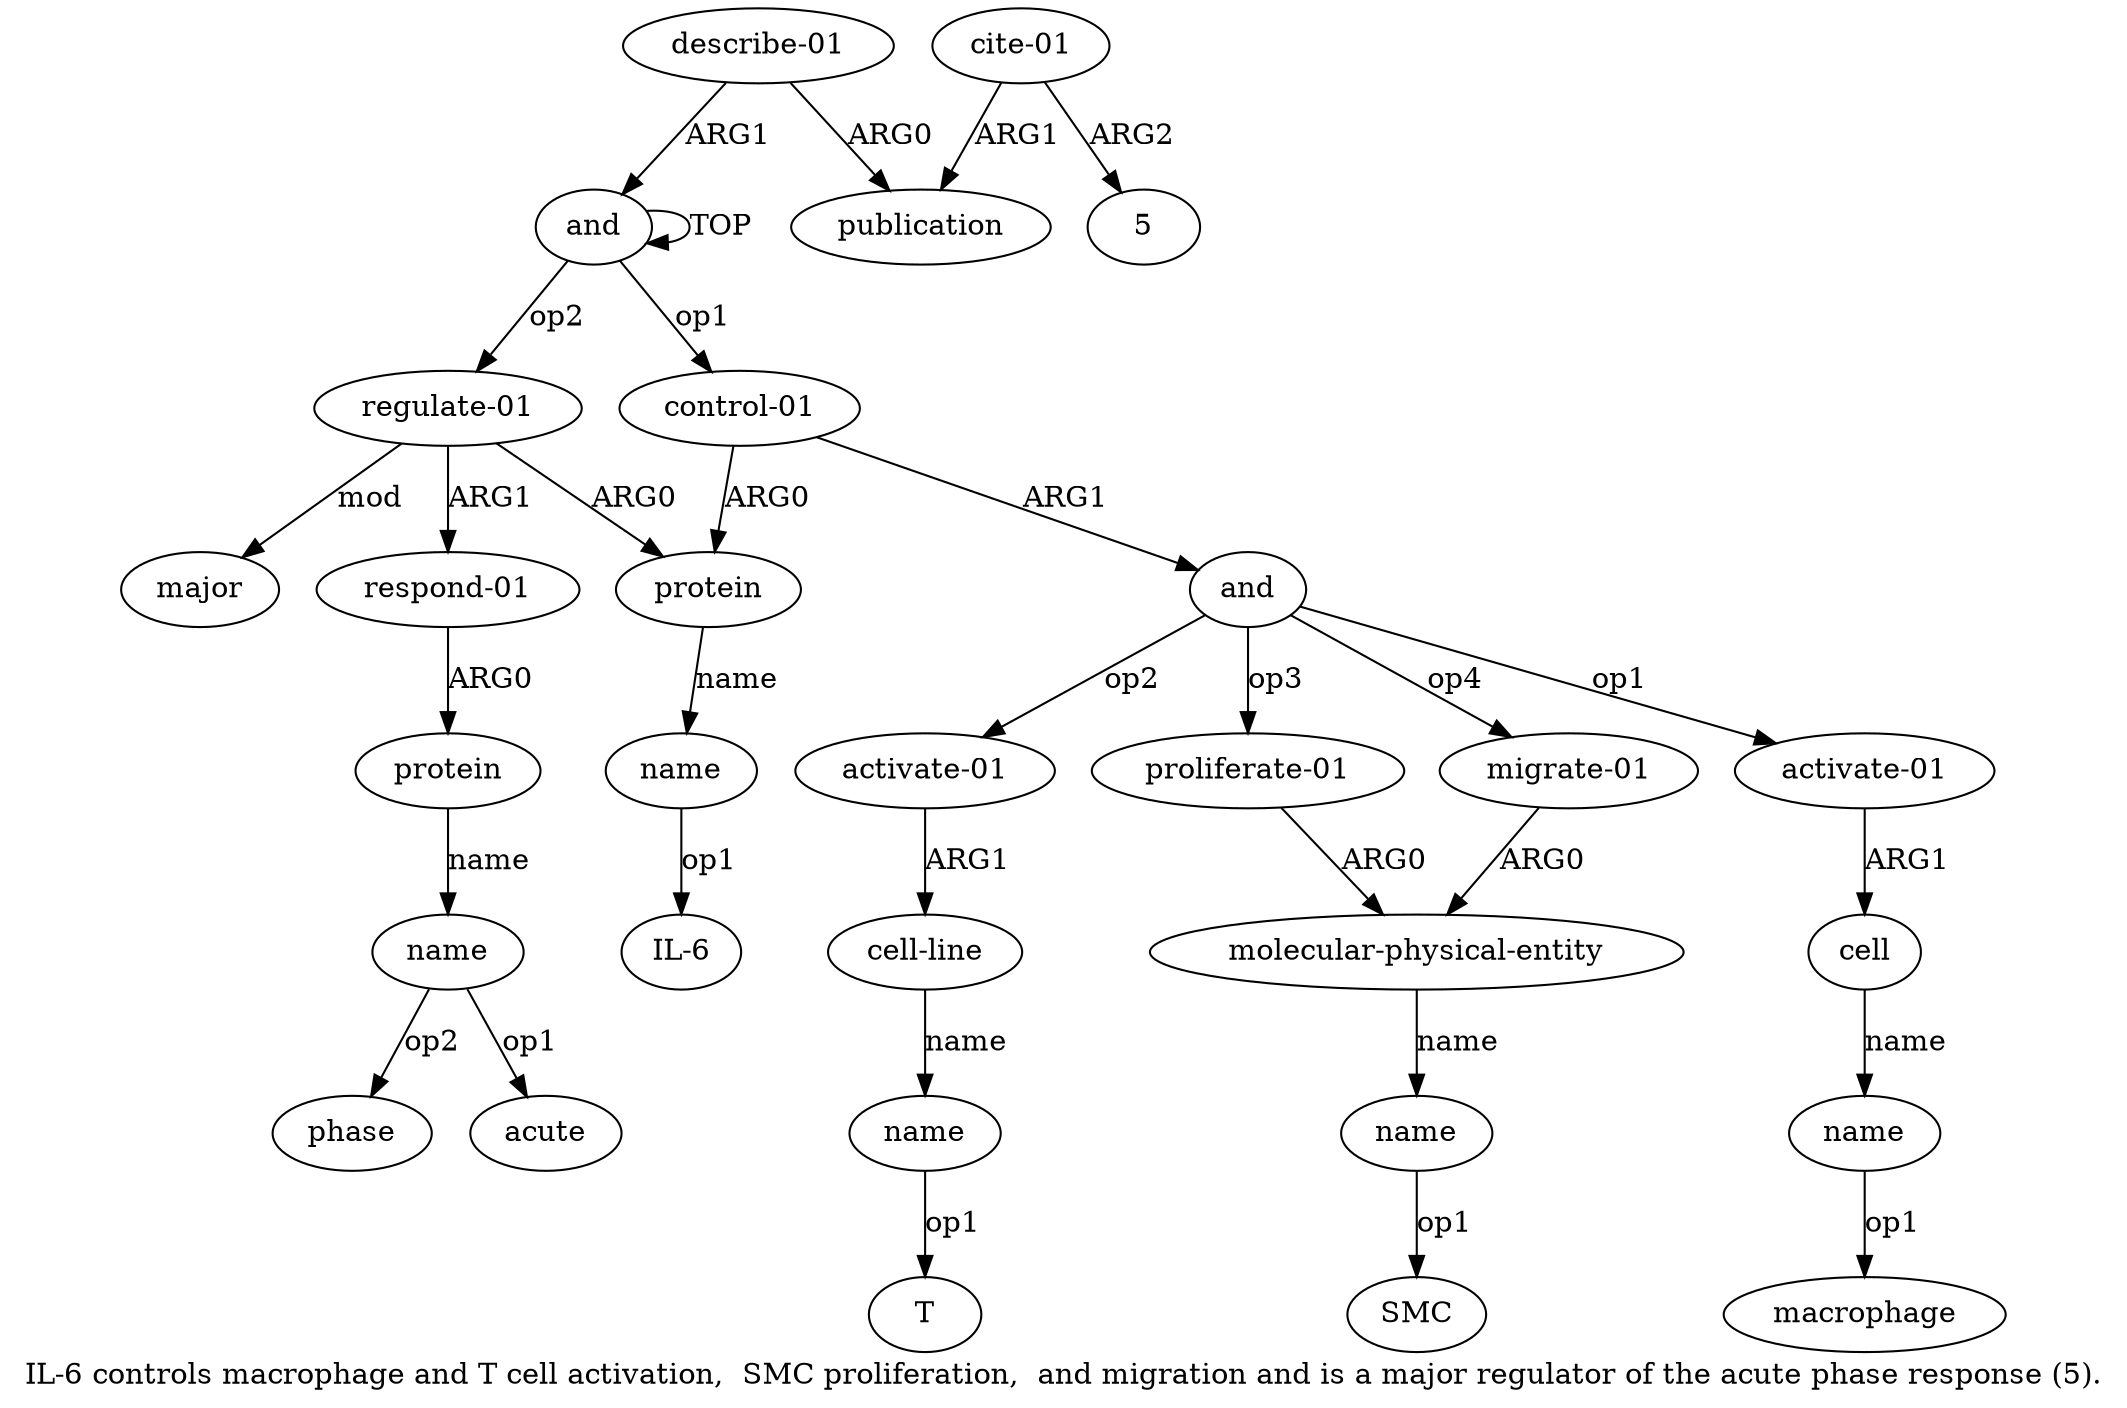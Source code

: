 digraph  {
	graph [label="IL-6 controls macrophage and T cell activation,  SMC proliferation,  and migration and is a major regulator of the acute phase response (\
5)."];
	node [label="\N"];
	a20	 [color=black,
		gold_ind=20,
		gold_label="describe-01",
		label="describe-01",
		test_ind=20,
		test_label="describe-01"];
	a21	 [color=black,
		gold_ind=21,
		gold_label=publication,
		label=publication,
		test_ind=21,
		test_label=publication];
	a20 -> a21 [key=0,
	color=black,
	gold_label=ARG0,
	label=ARG0,
	test_label=ARG0];
a0 [color=black,
	gold_ind=0,
	gold_label=and,
	label=and,
	test_ind=0,
	test_label=and];
a20 -> a0 [key=0,
color=black,
gold_label=ARG1,
label=ARG1,
test_label=ARG1];
a22 [color=black,
gold_ind=22,
gold_label="cite-01",
label="cite-01",
test_ind=22,
test_label="cite-01"];
a22 -> a21 [key=0,
color=black,
gold_label=ARG1,
label=ARG1,
test_label=ARG1];
"a22 5" [color=black,
gold_ind=-1,
gold_label=5,
label=5,
test_ind=-1,
test_label=5];
a22 -> "a22 5" [key=0,
color=black,
gold_label=ARG2,
label=ARG2,
test_label=ARG2];
"a18 acute" [color=black,
gold_ind=-1,
gold_label=acute,
label=acute,
test_ind=-1,
test_label=acute];
"a15 IL-6" [color=black,
gold_ind=-1,
gold_label="IL-6",
label="IL-6",
test_ind=-1,
test_label="IL-6"];
"a8 T" [color=black,
gold_ind=-1,
gold_label=T,
label=T,
test_ind=-1,
test_label=T];
"a11 SMC" [color=black,
gold_ind=-1,
gold_label=SMC,
label=SMC,
test_ind=-1,
test_label=SMC];
a15 [color=black,
gold_ind=15,
gold_label=name,
label=name,
test_ind=15,
test_label=name];
a15 -> "a15 IL-6" [key=0,
color=black,
gold_label=op1,
label=op1,
test_label=op1];
a14 [color=black,
gold_ind=14,
gold_label=protein,
label=protein,
test_ind=14,
test_label=protein];
a14 -> a15 [key=0,
color=black,
gold_label=name,
label=name,
test_label=name];
a17 [color=black,
gold_ind=17,
gold_label=protein,
label=protein,
test_ind=17,
test_label=protein];
a18 [color=black,
gold_ind=18,
gold_label=name,
label=name,
test_ind=18,
test_label=name];
a17 -> a18 [key=0,
color=black,
gold_label=name,
label=name,
test_label=name];
a16 [color=black,
gold_ind=16,
gold_label="respond-01",
label="respond-01",
test_ind=16,
test_label="respond-01"];
a16 -> a17 [key=0,
color=black,
gold_label=ARG0,
label=ARG0,
test_label=ARG0];
a11 [color=black,
gold_ind=11,
gold_label=name,
label=name,
test_ind=11,
test_label=name];
a11 -> "a11 SMC" [key=0,
color=black,
gold_label=op1,
label=op1,
test_label=op1];
a10 [color=black,
gold_ind=10,
gold_label="molecular-physical-entity",
label="molecular-physical-entity",
test_ind=10,
test_label="molecular-physical-entity"];
a10 -> a11 [key=0,
color=black,
gold_label=name,
label=name,
test_label=name];
a13 [color=black,
gold_ind=13,
gold_label="regulate-01",
label="regulate-01",
test_ind=13,
test_label="regulate-01"];
a13 -> a14 [key=0,
color=black,
gold_label=ARG0,
label=ARG0,
test_label=ARG0];
a13 -> a16 [key=0,
color=black,
gold_label=ARG1,
label=ARG1,
test_label=ARG1];
a19 [color=black,
gold_ind=19,
gold_label=major,
label=major,
test_ind=19,
test_label=major];
a13 -> a19 [key=0,
color=black,
gold_label=mod,
label=mod,
test_label=mod];
a12 [color=black,
gold_ind=12,
gold_label="migrate-01",
label="migrate-01",
test_ind=12,
test_label="migrate-01"];
a12 -> a10 [key=0,
color=black,
gold_label=ARG0,
label=ARG0,
test_label=ARG0];
a18 -> "a18 acute" [key=0,
color=black,
gold_label=op1,
label=op1,
test_label=op1];
"a18 phase" [color=black,
gold_ind=-1,
gold_label=phase,
label=phase,
test_ind=-1,
test_label=phase];
a18 -> "a18 phase" [key=0,
color=black,
gold_label=op2,
label=op2,
test_label=op2];
a1 [color=black,
gold_ind=1,
gold_label="control-01",
label="control-01",
test_ind=1,
test_label="control-01"];
a1 -> a14 [key=0,
color=black,
gold_label=ARG0,
label=ARG0,
test_label=ARG0];
a2 [color=black,
gold_ind=2,
gold_label=and,
label=and,
test_ind=2,
test_label=and];
a1 -> a2 [key=0,
color=black,
gold_label=ARG1,
label=ARG1,
test_label=ARG1];
a0 -> a13 [key=0,
color=black,
gold_label=op2,
label=op2,
test_label=op2];
a0 -> a1 [key=0,
color=black,
gold_label=op1,
label=op1,
test_label=op1];
a0 -> a0 [key=0,
color=black,
gold_label=TOP,
label=TOP,
test_label=TOP];
a3 [color=black,
gold_ind=3,
gold_label="activate-01",
label="activate-01",
test_ind=3,
test_label="activate-01"];
a4 [color=black,
gold_ind=4,
gold_label=cell,
label=cell,
test_ind=4,
test_label=cell];
a3 -> a4 [key=0,
color=black,
gold_label=ARG1,
label=ARG1,
test_label=ARG1];
a2 -> a12 [key=0,
color=black,
gold_label=op4,
label=op4,
test_label=op4];
a2 -> a3 [key=0,
color=black,
gold_label=op1,
label=op1,
test_label=op1];
a6 [color=black,
gold_ind=6,
gold_label="activate-01",
label="activate-01",
test_ind=6,
test_label="activate-01"];
a2 -> a6 [key=0,
color=black,
gold_label=op2,
label=op2,
test_label=op2];
a9 [color=black,
gold_ind=9,
gold_label="proliferate-01",
label="proliferate-01",
test_ind=9,
test_label="proliferate-01"];
a2 -> a9 [key=0,
color=black,
gold_label=op3,
label=op3,
test_label=op3];
a5 [color=black,
gold_ind=5,
gold_label=name,
label=name,
test_ind=5,
test_label=name];
"a5 macrophage" [color=black,
gold_ind=-1,
gold_label=macrophage,
label=macrophage,
test_ind=-1,
test_label=macrophage];
a5 -> "a5 macrophage" [key=0,
color=black,
gold_label=op1,
label=op1,
test_label=op1];
a4 -> a5 [key=0,
color=black,
gold_label=name,
label=name,
test_label=name];
a7 [color=black,
gold_ind=7,
gold_label="cell-line",
label="cell-line",
test_ind=7,
test_label="cell-line"];
a8 [color=black,
gold_ind=8,
gold_label=name,
label=name,
test_ind=8,
test_label=name];
a7 -> a8 [key=0,
color=black,
gold_label=name,
label=name,
test_label=name];
a6 -> a7 [key=0,
color=black,
gold_label=ARG1,
label=ARG1,
test_label=ARG1];
a9 -> a10 [key=0,
color=black,
gold_label=ARG0,
label=ARG0,
test_label=ARG0];
a8 -> "a8 T" [key=0,
color=black,
gold_label=op1,
label=op1,
test_label=op1];
}
